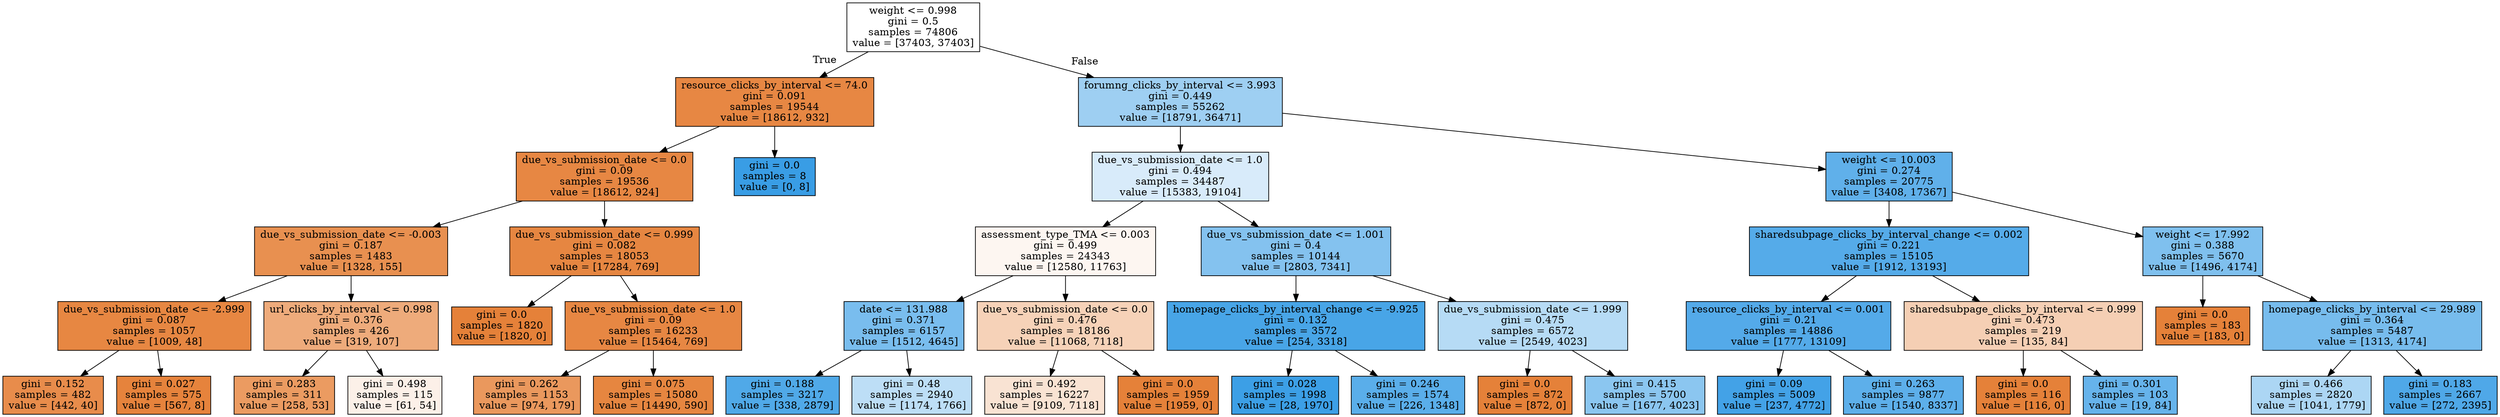 digraph Tree {
node [shape=box, style="filled", color="black"] ;
0 [label="weight <= 0.998\ngini = 0.5\nsamples = 74806\nvalue = [37403, 37403]", fillcolor="#e5813900"] ;
1 [label="resource_clicks_by_interval <= 74.0\ngini = 0.091\nsamples = 19544\nvalue = [18612, 932]", fillcolor="#e58139f2"] ;
0 -> 1 [labeldistance=2.5, labelangle=45, headlabel="True"] ;
2 [label="due_vs_submission_date <= 0.0\ngini = 0.09\nsamples = 19536\nvalue = [18612, 924]", fillcolor="#e58139f2"] ;
1 -> 2 ;
3 [label="due_vs_submission_date <= -0.003\ngini = 0.187\nsamples = 1483\nvalue = [1328, 155]", fillcolor="#e58139e1"] ;
2 -> 3 ;
4 [label="due_vs_submission_date <= -2.999\ngini = 0.087\nsamples = 1057\nvalue = [1009, 48]", fillcolor="#e58139f3"] ;
3 -> 4 ;
5 [label="gini = 0.152\nsamples = 482\nvalue = [442, 40]", fillcolor="#e58139e8"] ;
4 -> 5 ;
6 [label="gini = 0.027\nsamples = 575\nvalue = [567, 8]", fillcolor="#e58139fb"] ;
4 -> 6 ;
7 [label="url_clicks_by_interval <= 0.998\ngini = 0.376\nsamples = 426\nvalue = [319, 107]", fillcolor="#e58139a9"] ;
3 -> 7 ;
8 [label="gini = 0.283\nsamples = 311\nvalue = [258, 53]", fillcolor="#e58139cb"] ;
7 -> 8 ;
9 [label="gini = 0.498\nsamples = 115\nvalue = [61, 54]", fillcolor="#e581391d"] ;
7 -> 9 ;
10 [label="due_vs_submission_date <= 0.999\ngini = 0.082\nsamples = 18053\nvalue = [17284, 769]", fillcolor="#e58139f4"] ;
2 -> 10 ;
11 [label="gini = 0.0\nsamples = 1820\nvalue = [1820, 0]", fillcolor="#e58139ff"] ;
10 -> 11 ;
12 [label="due_vs_submission_date <= 1.0\ngini = 0.09\nsamples = 16233\nvalue = [15464, 769]", fillcolor="#e58139f2"] ;
10 -> 12 ;
13 [label="gini = 0.262\nsamples = 1153\nvalue = [974, 179]", fillcolor="#e58139d0"] ;
12 -> 13 ;
14 [label="gini = 0.075\nsamples = 15080\nvalue = [14490, 590]", fillcolor="#e58139f5"] ;
12 -> 14 ;
15 [label="gini = 0.0\nsamples = 8\nvalue = [0, 8]", fillcolor="#399de5ff"] ;
1 -> 15 ;
16 [label="forumng_clicks_by_interval <= 3.993\ngini = 0.449\nsamples = 55262\nvalue = [18791, 36471]", fillcolor="#399de57c"] ;
0 -> 16 [labeldistance=2.5, labelangle=-45, headlabel="False"] ;
17 [label="due_vs_submission_date <= 1.0\ngini = 0.494\nsamples = 34487\nvalue = [15383, 19104]", fillcolor="#399de532"] ;
16 -> 17 ;
18 [label="assessment_type_TMA <= 0.003\ngini = 0.499\nsamples = 24343\nvalue = [12580, 11763]", fillcolor="#e5813911"] ;
17 -> 18 ;
19 [label="date <= 131.988\ngini = 0.371\nsamples = 6157\nvalue = [1512, 4645]", fillcolor="#399de5ac"] ;
18 -> 19 ;
20 [label="gini = 0.188\nsamples = 3217\nvalue = [338, 2879]", fillcolor="#399de5e1"] ;
19 -> 20 ;
21 [label="gini = 0.48\nsamples = 2940\nvalue = [1174, 1766]", fillcolor="#399de555"] ;
19 -> 21 ;
22 [label="due_vs_submission_date <= 0.0\ngini = 0.476\nsamples = 18186\nvalue = [11068, 7118]", fillcolor="#e581395b"] ;
18 -> 22 ;
23 [label="gini = 0.492\nsamples = 16227\nvalue = [9109, 7118]", fillcolor="#e5813938"] ;
22 -> 23 ;
24 [label="gini = 0.0\nsamples = 1959\nvalue = [1959, 0]", fillcolor="#e58139ff"] ;
22 -> 24 ;
25 [label="due_vs_submission_date <= 1.001\ngini = 0.4\nsamples = 10144\nvalue = [2803, 7341]", fillcolor="#399de59e"] ;
17 -> 25 ;
26 [label="homepage_clicks_by_interval_change <= -9.925\ngini = 0.132\nsamples = 3572\nvalue = [254, 3318]", fillcolor="#399de5eb"] ;
25 -> 26 ;
27 [label="gini = 0.028\nsamples = 1998\nvalue = [28, 1970]", fillcolor="#399de5fb"] ;
26 -> 27 ;
28 [label="gini = 0.246\nsamples = 1574\nvalue = [226, 1348]", fillcolor="#399de5d4"] ;
26 -> 28 ;
29 [label="due_vs_submission_date <= 1.999\ngini = 0.475\nsamples = 6572\nvalue = [2549, 4023]", fillcolor="#399de55d"] ;
25 -> 29 ;
30 [label="gini = 0.0\nsamples = 872\nvalue = [872, 0]", fillcolor="#e58139ff"] ;
29 -> 30 ;
31 [label="gini = 0.415\nsamples = 5700\nvalue = [1677, 4023]", fillcolor="#399de595"] ;
29 -> 31 ;
32 [label="weight <= 10.003\ngini = 0.274\nsamples = 20775\nvalue = [3408, 17367]", fillcolor="#399de5cd"] ;
16 -> 32 ;
33 [label="sharedsubpage_clicks_by_interval_change <= 0.002\ngini = 0.221\nsamples = 15105\nvalue = [1912, 13193]", fillcolor="#399de5da"] ;
32 -> 33 ;
34 [label="resource_clicks_by_interval <= 0.001\ngini = 0.21\nsamples = 14886\nvalue = [1777, 13109]", fillcolor="#399de5dc"] ;
33 -> 34 ;
35 [label="gini = 0.09\nsamples = 5009\nvalue = [237, 4772]", fillcolor="#399de5f2"] ;
34 -> 35 ;
36 [label="gini = 0.263\nsamples = 9877\nvalue = [1540, 8337]", fillcolor="#399de5d0"] ;
34 -> 36 ;
37 [label="sharedsubpage_clicks_by_interval <= 0.999\ngini = 0.473\nsamples = 219\nvalue = [135, 84]", fillcolor="#e5813960"] ;
33 -> 37 ;
38 [label="gini = 0.0\nsamples = 116\nvalue = [116, 0]", fillcolor="#e58139ff"] ;
37 -> 38 ;
39 [label="gini = 0.301\nsamples = 103\nvalue = [19, 84]", fillcolor="#399de5c5"] ;
37 -> 39 ;
40 [label="weight <= 17.992\ngini = 0.388\nsamples = 5670\nvalue = [1496, 4174]", fillcolor="#399de5a4"] ;
32 -> 40 ;
41 [label="gini = 0.0\nsamples = 183\nvalue = [183, 0]", fillcolor="#e58139ff"] ;
40 -> 41 ;
42 [label="homepage_clicks_by_interval <= 29.989\ngini = 0.364\nsamples = 5487\nvalue = [1313, 4174]", fillcolor="#399de5af"] ;
40 -> 42 ;
43 [label="gini = 0.466\nsamples = 2820\nvalue = [1041, 1779]", fillcolor="#399de56a"] ;
42 -> 43 ;
44 [label="gini = 0.183\nsamples = 2667\nvalue = [272, 2395]", fillcolor="#399de5e2"] ;
42 -> 44 ;
}